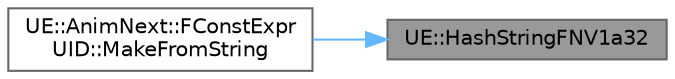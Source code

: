 digraph "UE::HashStringFNV1a32"
{
 // INTERACTIVE_SVG=YES
 // LATEX_PDF_SIZE
  bgcolor="transparent";
  edge [fontname=Helvetica,fontsize=10,labelfontname=Helvetica,labelfontsize=10];
  node [fontname=Helvetica,fontsize=10,shape=box,height=0.2,width=0.4];
  rankdir="RL";
  Node1 [id="Node000001",label="UE::HashStringFNV1a32",height=0.2,width=0.4,color="gray40", fillcolor="grey60", style="filled", fontcolor="black",tooltip=" "];
  Node1 -> Node2 [id="edge1_Node000001_Node000002",dir="back",color="steelblue1",style="solid",tooltip=" "];
  Node2 [id="Node000002",label="UE::AnimNext::FConstExpr\lUID::MakeFromString",height=0.2,width=0.4,color="grey40", fillcolor="white", style="filled",URL="$dd/db4/structUE_1_1AnimNext_1_1FConstExprUID.html#a7872243a669f31011f8ba8343c2dbdc6",tooltip=" "];
}

